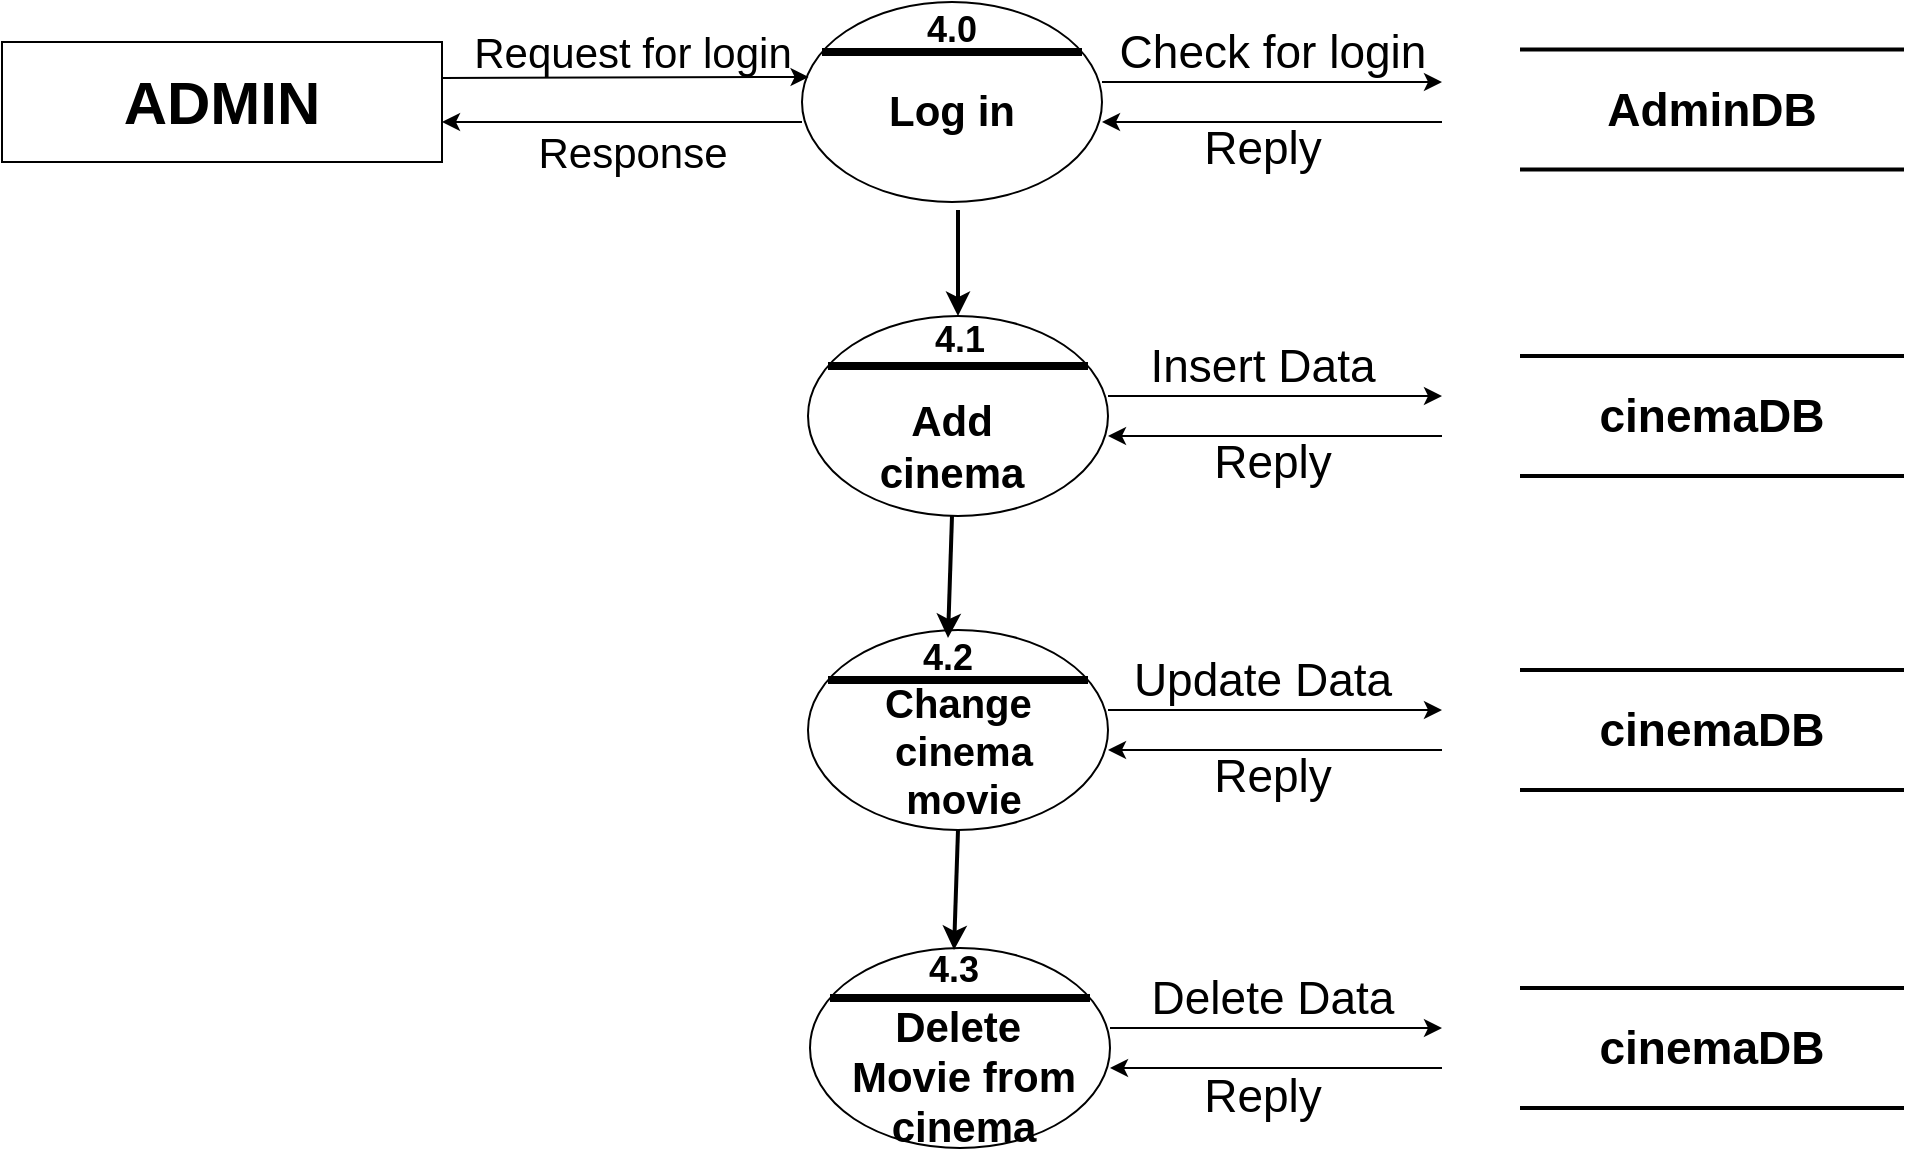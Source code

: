 <mxfile version="16.5.3" type="google"><diagram name="Page-1" id="8ce9d11a-91a2-4d17-14d8-a56ed91bf033"><mxGraphModel dx="1038" dy="547" grid="1" gridSize="10" guides="1" tooltips="1" connect="1" arrows="1" fold="1" page="1" pageScale="1" pageWidth="1100" pageHeight="850" background="none" math="0" shadow="0"><root><mxCell id="0"/><mxCell id="1" parent="0"/><mxCell id="7LS0j4JChtvnkPmOGhUi-42" value="" style="ellipse;whiteSpace=wrap;html=1;" parent="1" vertex="1"><mxGeometry x="480" y="86" width="150" height="100" as="geometry"/></mxCell><mxCell id="7LS0j4JChtvnkPmOGhUi-43" value="Log in" style="text;html=1;strokeColor=none;fillColor=none;align=center;verticalAlign=middle;whiteSpace=wrap;rounded=0;fontSize=21;fontStyle=1" parent="1" vertex="1"><mxGeometry x="490" y="106" width="130" height="67.5" as="geometry"/></mxCell><mxCell id="7LS0j4JChtvnkPmOGhUi-44" value="" style="line;strokeWidth=4;html=1;perimeter=backbonePerimeter;points=[];outlineConnect=0;fontSize=21;" parent="1" vertex="1"><mxGeometry x="490" y="106" width="130" height="10" as="geometry"/></mxCell><mxCell id="7LS0j4JChtvnkPmOGhUi-45" value="4.0" style="text;html=1;strokeColor=none;fillColor=none;align=center;verticalAlign=middle;whiteSpace=wrap;rounded=0;fontSize=18;fontStyle=1" parent="1" vertex="1"><mxGeometry x="530" y="89.75" width="50" height="20" as="geometry"/></mxCell><mxCell id="7LS0j4JChtvnkPmOGhUi-46" value="" style="endArrow=classic;html=1;rounded=0;fontSize=15;entryX=0.022;entryY=0.375;entryDx=0;entryDy=0;entryPerimeter=0;" parent="1" target="7LS0j4JChtvnkPmOGhUi-42" edge="1"><mxGeometry width="50" height="50" relative="1" as="geometry"><mxPoint x="300" y="124" as="sourcePoint"/><mxPoint x="470" y="116" as="targetPoint"/></mxGeometry></mxCell><mxCell id="7LS0j4JChtvnkPmOGhUi-47" value="" style="endArrow=classic;html=1;rounded=0;fontSize=15;" parent="1" edge="1"><mxGeometry width="50" height="50" relative="1" as="geometry"><mxPoint x="800" y="146" as="sourcePoint"/><mxPoint x="630" y="146.0" as="targetPoint"/></mxGeometry></mxCell><mxCell id="7LS0j4JChtvnkPmOGhUi-48" value="" style="endArrow=classic;html=1;rounded=0;fontSize=15;" parent="1" edge="1"><mxGeometry width="50" height="50" relative="1" as="geometry"><mxPoint x="630" y="126" as="sourcePoint"/><mxPoint x="800" y="126" as="targetPoint"/></mxGeometry></mxCell><mxCell id="7LS0j4JChtvnkPmOGhUi-49" value="" style="endArrow=classic;html=1;rounded=0;fontSize=15;" parent="1" edge="1"><mxGeometry width="50" height="50" relative="1" as="geometry"><mxPoint x="480" y="146.0" as="sourcePoint"/><mxPoint x="300" y="146" as="targetPoint"/></mxGeometry></mxCell><mxCell id="7LS0j4JChtvnkPmOGhUi-97" value="" style="ellipse;whiteSpace=wrap;html=1;" parent="1" vertex="1"><mxGeometry x="483" y="243" width="150" height="100" as="geometry"/></mxCell><mxCell id="7LS0j4JChtvnkPmOGhUi-98" value="Add&lt;br&gt;cinema" style="text;html=1;strokeColor=none;fillColor=none;align=center;verticalAlign=middle;whiteSpace=wrap;rounded=0;fontSize=21;fontStyle=1" parent="1" vertex="1"><mxGeometry x="490" y="273" width="130" height="70" as="geometry"/></mxCell><mxCell id="7LS0j4JChtvnkPmOGhUi-99" value="" style="line;strokeWidth=4;html=1;perimeter=backbonePerimeter;points=[];outlineConnect=0;fontSize=21;" parent="1" vertex="1"><mxGeometry x="493" y="263" width="130" height="10" as="geometry"/></mxCell><mxCell id="7LS0j4JChtvnkPmOGhUi-100" value="4.1" style="text;html=1;strokeColor=none;fillColor=none;align=center;verticalAlign=middle;whiteSpace=wrap;rounded=0;fontSize=18;fontStyle=1" parent="1" vertex="1"><mxGeometry x="534" y="243" width="50" height="24" as="geometry"/></mxCell><mxCell id="7LS0j4JChtvnkPmOGhUi-102" value="" style="endArrow=classic;html=1;rounded=0;fontSize=15;" parent="1" edge="1"><mxGeometry width="50" height="50" relative="1" as="geometry"><mxPoint x="800" y="303" as="sourcePoint"/><mxPoint x="633" y="303.0" as="targetPoint"/></mxGeometry></mxCell><mxCell id="7LS0j4JChtvnkPmOGhUi-103" value="" style="endArrow=classic;html=1;rounded=0;fontSize=15;" parent="1" edge="1"><mxGeometry width="50" height="50" relative="1" as="geometry"><mxPoint x="633" y="283.0" as="sourcePoint"/><mxPoint x="800" y="283" as="targetPoint"/></mxGeometry></mxCell><mxCell id="7LS0j4JChtvnkPmOGhUi-105" value="" style="ellipse;whiteSpace=wrap;html=1;" parent="1" vertex="1"><mxGeometry x="483" y="400" width="150" height="100" as="geometry"/></mxCell><mxCell id="7LS0j4JChtvnkPmOGhUi-106" value="Change&amp;nbsp;&lt;br&gt;cinema movie" style="text;html=1;strokeColor=none;fillColor=none;align=center;verticalAlign=middle;whiteSpace=wrap;rounded=0;fontSize=20;fontStyle=1" parent="1" vertex="1"><mxGeometry x="506" y="425" width="110" height="70" as="geometry"/></mxCell><mxCell id="7LS0j4JChtvnkPmOGhUi-107" value="" style="line;strokeWidth=4;html=1;perimeter=backbonePerimeter;points=[];outlineConnect=0;fontSize=21;" parent="1" vertex="1"><mxGeometry x="493" y="420" width="130" height="10" as="geometry"/></mxCell><mxCell id="7LS0j4JChtvnkPmOGhUi-108" value="4.2" style="text;html=1;strokeColor=none;fillColor=none;align=center;verticalAlign=middle;whiteSpace=wrap;rounded=0;fontSize=18;fontStyle=1" parent="1" vertex="1"><mxGeometry x="528" y="404" width="50" height="20" as="geometry"/></mxCell><mxCell id="7LS0j4JChtvnkPmOGhUi-110" value="" style="endArrow=classic;html=1;rounded=0;fontSize=15;" parent="1" edge="1"><mxGeometry width="50" height="50" relative="1" as="geometry"><mxPoint x="800" y="460" as="sourcePoint"/><mxPoint x="633" y="460.0" as="targetPoint"/></mxGeometry></mxCell><mxCell id="7LS0j4JChtvnkPmOGhUi-111" value="" style="endArrow=classic;html=1;rounded=0;fontSize=15;" parent="1" edge="1"><mxGeometry width="50" height="50" relative="1" as="geometry"><mxPoint x="633" y="440.0" as="sourcePoint"/><mxPoint x="800" y="440" as="targetPoint"/></mxGeometry></mxCell><mxCell id="7LS0j4JChtvnkPmOGhUi-113" value="" style="ellipse;whiteSpace=wrap;html=1;" parent="1" vertex="1"><mxGeometry x="484" y="559" width="150" height="100" as="geometry"/></mxCell><mxCell id="7LS0j4JChtvnkPmOGhUi-114" value="Delete&amp;nbsp;&lt;br&gt;Movie from cinema" style="text;html=1;strokeColor=none;fillColor=none;align=center;verticalAlign=middle;whiteSpace=wrap;rounded=0;fontSize=21;fontStyle=1" parent="1" vertex="1"><mxGeometry x="496" y="589" width="130" height="67.5" as="geometry"/></mxCell><mxCell id="7LS0j4JChtvnkPmOGhUi-115" value="" style="line;strokeWidth=4;html=1;perimeter=backbonePerimeter;points=[];outlineConnect=0;fontSize=21;" parent="1" vertex="1"><mxGeometry x="494" y="579" width="130" height="10" as="geometry"/></mxCell><mxCell id="7LS0j4JChtvnkPmOGhUi-116" value="4.3" style="text;html=1;strokeColor=none;fillColor=none;align=center;verticalAlign=middle;whiteSpace=wrap;rounded=0;fontSize=18;fontStyle=1" parent="1" vertex="1"><mxGeometry x="531" y="560" width="50" height="20" as="geometry"/></mxCell><mxCell id="7LS0j4JChtvnkPmOGhUi-118" value="" style="endArrow=classic;html=1;rounded=0;fontSize=15;" parent="1" edge="1"><mxGeometry width="50" height="50" relative="1" as="geometry"><mxPoint x="800" y="619" as="sourcePoint"/><mxPoint x="634" y="619.0" as="targetPoint"/></mxGeometry></mxCell><mxCell id="7LS0j4JChtvnkPmOGhUi-119" value="" style="endArrow=classic;html=1;rounded=0;fontSize=15;" parent="1" edge="1"><mxGeometry width="50" height="50" relative="1" as="geometry"><mxPoint x="634" y="599.0" as="sourcePoint"/><mxPoint x="800" y="599" as="targetPoint"/></mxGeometry></mxCell><mxCell id="7LS0j4JChtvnkPmOGhUi-121" value="" style="rounded=0;whiteSpace=wrap;html=1;fontSize=12;" parent="1" vertex="1"><mxGeometry x="80" y="106" width="220" height="60" as="geometry"/></mxCell><mxCell id="7LS0j4JChtvnkPmOGhUi-122" value="ADMIN" style="text;html=1;strokeColor=none;fillColor=none;align=center;verticalAlign=middle;whiteSpace=wrap;rounded=0;fontSize=30;fontStyle=1" parent="1" vertex="1"><mxGeometry x="90" y="116" width="200" height="40" as="geometry"/></mxCell><mxCell id="7LS0j4JChtvnkPmOGhUi-124" value="&lt;font style=&quot;font-size: 23px;&quot;&gt;AdminDB&lt;/font&gt;" style="shape=partialRectangle;whiteSpace=wrap;html=1;left=0;right=0;fillColor=none;fontSize=23;fontStyle=1;verticalAlign=middle;horizontal=1;spacing=2;labelBorderColor=none;strokeWidth=2;" parent="1" vertex="1"><mxGeometry x="840" y="109.75" width="190" height="60" as="geometry"/></mxCell><mxCell id="7LS0j4JChtvnkPmOGhUi-125" value="cinemaDB" style="shape=partialRectangle;whiteSpace=wrap;html=1;left=0;right=0;fillColor=none;fontSize=23;fontStyle=1;verticalAlign=middle;horizontal=1;spacing=2;labelBorderColor=none;strokeWidth=2;" parent="1" vertex="1"><mxGeometry x="840" y="263" width="190" height="60" as="geometry"/></mxCell><mxCell id="7LS0j4JChtvnkPmOGhUi-126" value="cinemaDB" style="shape=partialRectangle;whiteSpace=wrap;html=1;left=0;right=0;fillColor=none;fontSize=23;fontStyle=1;verticalAlign=middle;horizontal=1;spacing=2;labelBorderColor=none;strokeWidth=2;" parent="1" vertex="1"><mxGeometry x="840" y="420" width="190" height="60" as="geometry"/></mxCell><mxCell id="7LS0j4JChtvnkPmOGhUi-127" value="cinemaDB" style="shape=partialRectangle;whiteSpace=wrap;html=1;left=0;right=0;fillColor=none;fontSize=23;fontStyle=1;verticalAlign=middle;horizontal=1;spacing=2;labelBorderColor=none;strokeWidth=2;" parent="1" vertex="1"><mxGeometry x="840" y="579" width="190" height="60" as="geometry"/></mxCell><mxCell id="7LS0j4JChtvnkPmOGhUi-132" value="Check for login" style="text;html=1;align=center;verticalAlign=middle;resizable=0;points=[];autosize=1;strokeColor=none;fillColor=none;fontSize=23;" parent="1" vertex="1"><mxGeometry x="630" y="96" width="170" height="30" as="geometry"/></mxCell><mxCell id="7LS0j4JChtvnkPmOGhUi-134" value="Reply" style="text;html=1;align=center;verticalAlign=middle;resizable=0;points=[];autosize=1;strokeColor=none;fillColor=none;fontSize=23;" parent="1" vertex="1"><mxGeometry x="675" y="143.5" width="70" height="30" as="geometry"/></mxCell><mxCell id="7LS0j4JChtvnkPmOGhUi-135" value="Insert Data" style="text;html=1;align=center;verticalAlign=middle;resizable=0;points=[];autosize=1;strokeColor=none;fillColor=none;fontSize=23;" parent="1" vertex="1"><mxGeometry x="645" y="253" width="130" height="30" as="geometry"/></mxCell><mxCell id="7LS0j4JChtvnkPmOGhUi-136" value="Reply" style="text;html=1;align=center;verticalAlign=middle;resizable=0;points=[];autosize=1;strokeColor=none;fillColor=none;fontSize=23;" parent="1" vertex="1"><mxGeometry x="680" y="300.5" width="70" height="30" as="geometry"/></mxCell><mxCell id="7LS0j4JChtvnkPmOGhUi-139" value="Update Data" style="text;html=1;align=center;verticalAlign=middle;resizable=0;points=[];autosize=1;strokeColor=none;fillColor=none;fontSize=23;" parent="1" vertex="1"><mxGeometry x="640" y="410" width="140" height="30" as="geometry"/></mxCell><mxCell id="7LS0j4JChtvnkPmOGhUi-140" value="Reply" style="text;html=1;align=center;verticalAlign=middle;resizable=0;points=[];autosize=1;strokeColor=none;fillColor=none;fontSize=23;" parent="1" vertex="1"><mxGeometry x="680" y="457.5" width="70" height="30" as="geometry"/></mxCell><mxCell id="7LS0j4JChtvnkPmOGhUi-141" value="Delete Data" style="text;html=1;align=center;verticalAlign=middle;resizable=0;points=[];autosize=1;strokeColor=none;fillColor=none;fontSize=23;" parent="1" vertex="1"><mxGeometry x="645" y="569" width="140" height="30" as="geometry"/></mxCell><mxCell id="7LS0j4JChtvnkPmOGhUi-142" value="Reply" style="text;html=1;align=center;verticalAlign=middle;resizable=0;points=[];autosize=1;strokeColor=none;fillColor=none;fontSize=23;" parent="1" vertex="1"><mxGeometry x="675" y="618" width="70" height="30" as="geometry"/></mxCell><mxCell id="7LS0j4JChtvnkPmOGhUi-143" value="Request for login" style="text;html=1;align=center;verticalAlign=middle;resizable=0;points=[];autosize=1;strokeColor=none;fillColor=none;fontSize=21;" parent="1" vertex="1"><mxGeometry x="310" y="96" width="170" height="30" as="geometry"/></mxCell><mxCell id="7LS0j4JChtvnkPmOGhUi-144" value="Response" style="text;html=1;align=center;verticalAlign=middle;resizable=0;points=[];autosize=1;strokeColor=none;fillColor=none;fontSize=21;" parent="1" vertex="1"><mxGeometry x="340" y="146" width="110" height="30" as="geometry"/></mxCell><mxCell id="uN9mghY6D0Rq4pbx96Uq-9" value="" style="endArrow=classic;html=1;rounded=0;fontSize=23;strokeWidth=2;entryX=0.5;entryY=0;entryDx=0;entryDy=0;" parent="1" target="7LS0j4JChtvnkPmOGhUi-97" edge="1"><mxGeometry width="50" height="50" relative="1" as="geometry"><mxPoint x="558" y="190" as="sourcePoint"/><mxPoint x="559" y="260" as="targetPoint"/></mxGeometry></mxCell><mxCell id="uN9mghY6D0Rq4pbx96Uq-10" value="" style="endArrow=classic;html=1;rounded=0;fontSize=23;strokeWidth=2;exitX=0.5;exitY=1;exitDx=0;exitDy=0;entryX=0.5;entryY=0;entryDx=0;entryDy=0;" parent="1" source="7LS0j4JChtvnkPmOGhUi-98" target="7LS0j4JChtvnkPmOGhUi-108" edge="1"><mxGeometry width="50" height="50" relative="1" as="geometry"><mxPoint x="590" y="520" as="sourcePoint"/><mxPoint x="555" y="440" as="targetPoint"/></mxGeometry></mxCell><mxCell id="uN9mghY6D0Rq4pbx96Uq-11" value="" style="endArrow=classic;html=1;rounded=0;fontSize=23;strokeWidth=2;exitX=0.5;exitY=1;exitDx=0;exitDy=0;entryX=0.5;entryY=0;entryDx=0;entryDy=0;" parent="1" source="7LS0j4JChtvnkPmOGhUi-105" target="7LS0j4JChtvnkPmOGhUi-116" edge="1"><mxGeometry width="50" height="50" relative="1" as="geometry"><mxPoint x="580" y="550" as="sourcePoint"/><mxPoint x="630" y="500" as="targetPoint"/></mxGeometry></mxCell></root></mxGraphModel></diagram></mxfile>